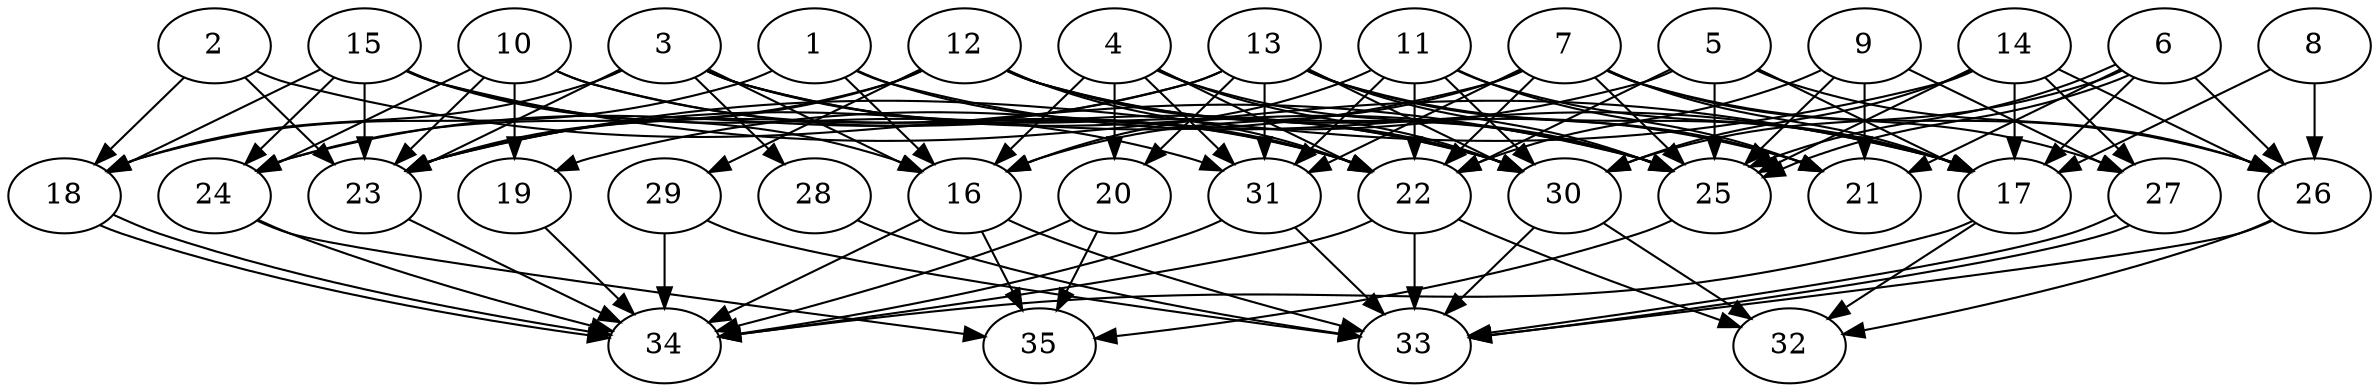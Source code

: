 // DAG (tier=3-complex, mode=data, n=35, ccr=0.516, fat=0.839, density=0.700, regular=0.303, jump=0.329, mindata=4194304, maxdata=33554432)
// DAG automatically generated by daggen at Sun Aug 24 16:33:35 2025
// /home/ermia/Project/Environments/daggen/bin/daggen --dot --ccr 0.516 --fat 0.839 --regular 0.303 --density 0.700 --jump 0.329 --mindata 4194304 --maxdata 33554432 -n 35 
digraph G {
  1 [size="2602999880463806464", alpha="0.02", expect_size="1301499940231903232"]
  1 -> 16 [size ="1436932848484352"]
  1 -> 17 [size ="1436932848484352"]
  1 -> 18 [size ="1436932848484352"]
  1 -> 22 [size ="1436932848484352"]
  2 [size="3588052907757080576", alpha="0.18", expect_size="1794026453878540288"]
  2 -> 18 [size ="7634035002048512"]
  2 -> 23 [size ="7634035002048512"]
  2 -> 25 [size ="7634035002048512"]
  3 [size="187265805179994560", alpha="0.08", expect_size="93632902589997280"]
  3 -> 16 [size ="5549218542387200"]
  3 -> 18 [size ="5549218542387200"]
  3 -> 22 [size ="5549218542387200"]
  3 -> 23 [size ="5549218542387200"]
  3 -> 25 [size ="5549218542387200"]
  3 -> 28 [size ="5549218542387200"]
  3 -> 30 [size ="5549218542387200"]
  4 [size="103549673421263360", alpha="0.19", expect_size="51774836710631680"]
  4 -> 16 [size ="1685766073745408"]
  4 -> 20 [size ="1685766073745408"]
  4 -> 22 [size ="1685766073745408"]
  4 -> 25 [size ="1685766073745408"]
  4 -> 30 [size ="1685766073745408"]
  4 -> 31 [size ="1685766073745408"]
  5 [size="3824594316394737664", alpha="0.10", expect_size="1912297158197368832"]
  5 -> 17 [size ="1518648636211200"]
  5 -> 19 [size ="1518648636211200"]
  5 -> 22 [size ="1518648636211200"]
  5 -> 25 [size ="1518648636211200"]
  5 -> 26 [size ="1518648636211200"]
  6 [size="12468861185186832384", alpha="0.07", expect_size="6234430592593416192"]
  6 -> 17 [size ="6084079216754688"]
  6 -> 21 [size ="6084079216754688"]
  6 -> 25 [size ="6084079216754688"]
  6 -> 25 [size ="6084079216754688"]
  6 -> 26 [size ="6084079216754688"]
  6 -> 30 [size ="6084079216754688"]
  7 [size="91026607310942656", alpha="0.16", expect_size="45513303655471328"]
  7 -> 16 [size ="222573266731008"]
  7 -> 17 [size ="222573266731008"]
  7 -> 22 [size ="222573266731008"]
  7 -> 23 [size ="222573266731008"]
  7 -> 25 [size ="222573266731008"]
  7 -> 26 [size ="222573266731008"]
  7 -> 27 [size ="222573266731008"]
  7 -> 31 [size ="222573266731008"]
  8 [size="2180864414896544768", alpha="0.14", expect_size="1090432207448272384"]
  8 -> 17 [size ="1992285348691968"]
  8 -> 26 [size ="1992285348691968"]
  9 [size="21631443186393022464000", alpha="0.14", expect_size="10815721593196511232000"]
  9 -> 21 [size ="6210791984332800"]
  9 -> 22 [size ="6210791984332800"]
  9 -> 25 [size ="6210791984332800"]
  9 -> 27 [size ="6210791984332800"]
  10 [size="209669180258750336", alpha="0.07", expect_size="104834590129375168"]
  10 -> 19 [size ="3902562986098688"]
  10 -> 22 [size ="3902562986098688"]
  10 -> 23 [size ="3902562986098688"]
  10 -> 24 [size ="3902562986098688"]
  10 -> 30 [size ="3902562986098688"]
  11 [size="2060496636909762560", alpha="0.13", expect_size="1030248318454881280"]
  11 -> 16 [size ="1211384528371712"]
  11 -> 17 [size ="1211384528371712"]
  11 -> 21 [size ="1211384528371712"]
  11 -> 22 [size ="1211384528371712"]
  11 -> 30 [size ="1211384528371712"]
  11 -> 31 [size ="1211384528371712"]
  12 [size="5434190661488650223616", alpha="0.16", expect_size="2717095330744325111808"]
  12 -> 21 [size ="2472748240601088"]
  12 -> 22 [size ="2472748240601088"]
  12 -> 23 [size ="2472748240601088"]
  12 -> 24 [size ="2472748240601088"]
  12 -> 25 [size ="2472748240601088"]
  12 -> 29 [size ="2472748240601088"]
  12 -> 30 [size ="2472748240601088"]
  13 [size="36530492916349374824448", alpha="0.16", expect_size="18265246458174687412224"]
  13 -> 17 [size ="8807655954972672"]
  13 -> 20 [size ="8807655954972672"]
  13 -> 21 [size ="8807655954972672"]
  13 -> 23 [size ="8807655954972672"]
  13 -> 24 [size ="8807655954972672"]
  13 -> 25 [size ="8807655954972672"]
  13 -> 30 [size ="8807655954972672"]
  13 -> 31 [size ="8807655954972672"]
  14 [size="8469384877385432694784", alpha="0.12", expect_size="4234692438692716347392"]
  14 -> 17 [size ="3323976155660288"]
  14 -> 23 [size ="3323976155660288"]
  14 -> 25 [size ="3323976155660288"]
  14 -> 26 [size ="3323976155660288"]
  14 -> 27 [size ="3323976155660288"]
  14 -> 30 [size ="3323976155660288"]
  15 [size="12637822541327868362752", alpha="0.01", expect_size="6318911270663934181376"]
  15 -> 16 [size ="4340483958505472"]
  15 -> 17 [size ="4340483958505472"]
  15 -> 18 [size ="4340483958505472"]
  15 -> 23 [size ="4340483958505472"]
  15 -> 24 [size ="4340483958505472"]
  15 -> 31 [size ="4340483958505472"]
  16 [size="2708286178714164224", alpha="0.01", expect_size="1354143089357082112"]
  16 -> 33 [size ="939345619976192"]
  16 -> 34 [size ="939345619976192"]
  16 -> 35 [size ="939345619976192"]
  17 [size="8140591635776929792000", alpha="0.03", expect_size="4070295817888464896000"]
  17 -> 32 [size ="3237382140723200"]
  17 -> 34 [size ="3237382140723200"]
  18 [size="3946085708365175980032", alpha="0.13", expect_size="1973042854182587990016"]
  18 -> 34 [size ="1997718675259392"]
  18 -> 34 [size ="1997718675259392"]
  19 [size="154853721753310848", alpha="0.06", expect_size="77426860876655424"]
  19 -> 34 [size ="6827520271843328"]
  20 [size="5119524549439346704384", alpha="0.09", expect_size="2559762274719673352192"]
  20 -> 34 [size ="2376346357465088"]
  20 -> 35 [size ="2376346357465088"]
  21 [size="195720309245035584", alpha="0.08", expect_size="97860154622517792"]
  22 [size="11788286790545186816", alpha="0.13", expect_size="5894143395272593408"]
  22 -> 32 [size ="8926566419529728"]
  22 -> 33 [size ="8926566419529728"]
  22 -> 34 [size ="8926566419529728"]
  23 [size="2041778511225401901056", alpha="0.10", expect_size="1020889255612700950528"]
  23 -> 34 [size ="1287544968839168"]
  24 [size="2950769296532551237632", alpha="0.18", expect_size="1475384648266275618816"]
  24 -> 34 [size ="1645811746209792"]
  24 -> 35 [size ="1645811746209792"]
  25 [size="206650482062416320", alpha="0.08", expect_size="103325241031208160"]
  25 -> 35 [size ="189347668164608"]
  26 [size="167753854635506752", alpha="0.10", expect_size="83876927317753376"]
  26 -> 32 [size ="4291393111457792"]
  26 -> 33 [size ="4291393111457792"]
  27 [size="189526044277262528", alpha="0.05", expect_size="94763022138631264"]
  27 -> 33 [size ="6358195438092288"]
  27 -> 33 [size ="6358195438092288"]
  28 [size="2074084538820000219136", alpha="0.03", expect_size="1037042269410000109568"]
  28 -> 33 [size ="1301090851094528"]
  29 [size="3126226154545761280", alpha="0.05", expect_size="1563113077272880640"]
  29 -> 33 [size ="1129939088703488"]
  29 -> 34 [size ="1129939088703488"]
  30 [size="1388231781579873058816", alpha="0.11", expect_size="694115890789936529408"]
  30 -> 32 [size ="995553588543488"]
  30 -> 33 [size ="995553588543488"]
  31 [size="16536061118519816192", alpha="0.06", expect_size="8268030559259908096"]
  31 -> 33 [size ="8053132936347648"]
  31 -> 34 [size ="8053132936347648"]
  32 [size="408158619573735360", alpha="0.01", expect_size="204079309786867680"]
  33 [size="27529076286901475868672", alpha="0.11", expect_size="13764538143450737934336"]
  34 [size="11197264089048858624", alpha="0.12", expect_size="5598632044524429312"]
  35 [size="22827836719579643904", alpha="0.05", expect_size="11413918359789821952"]
}